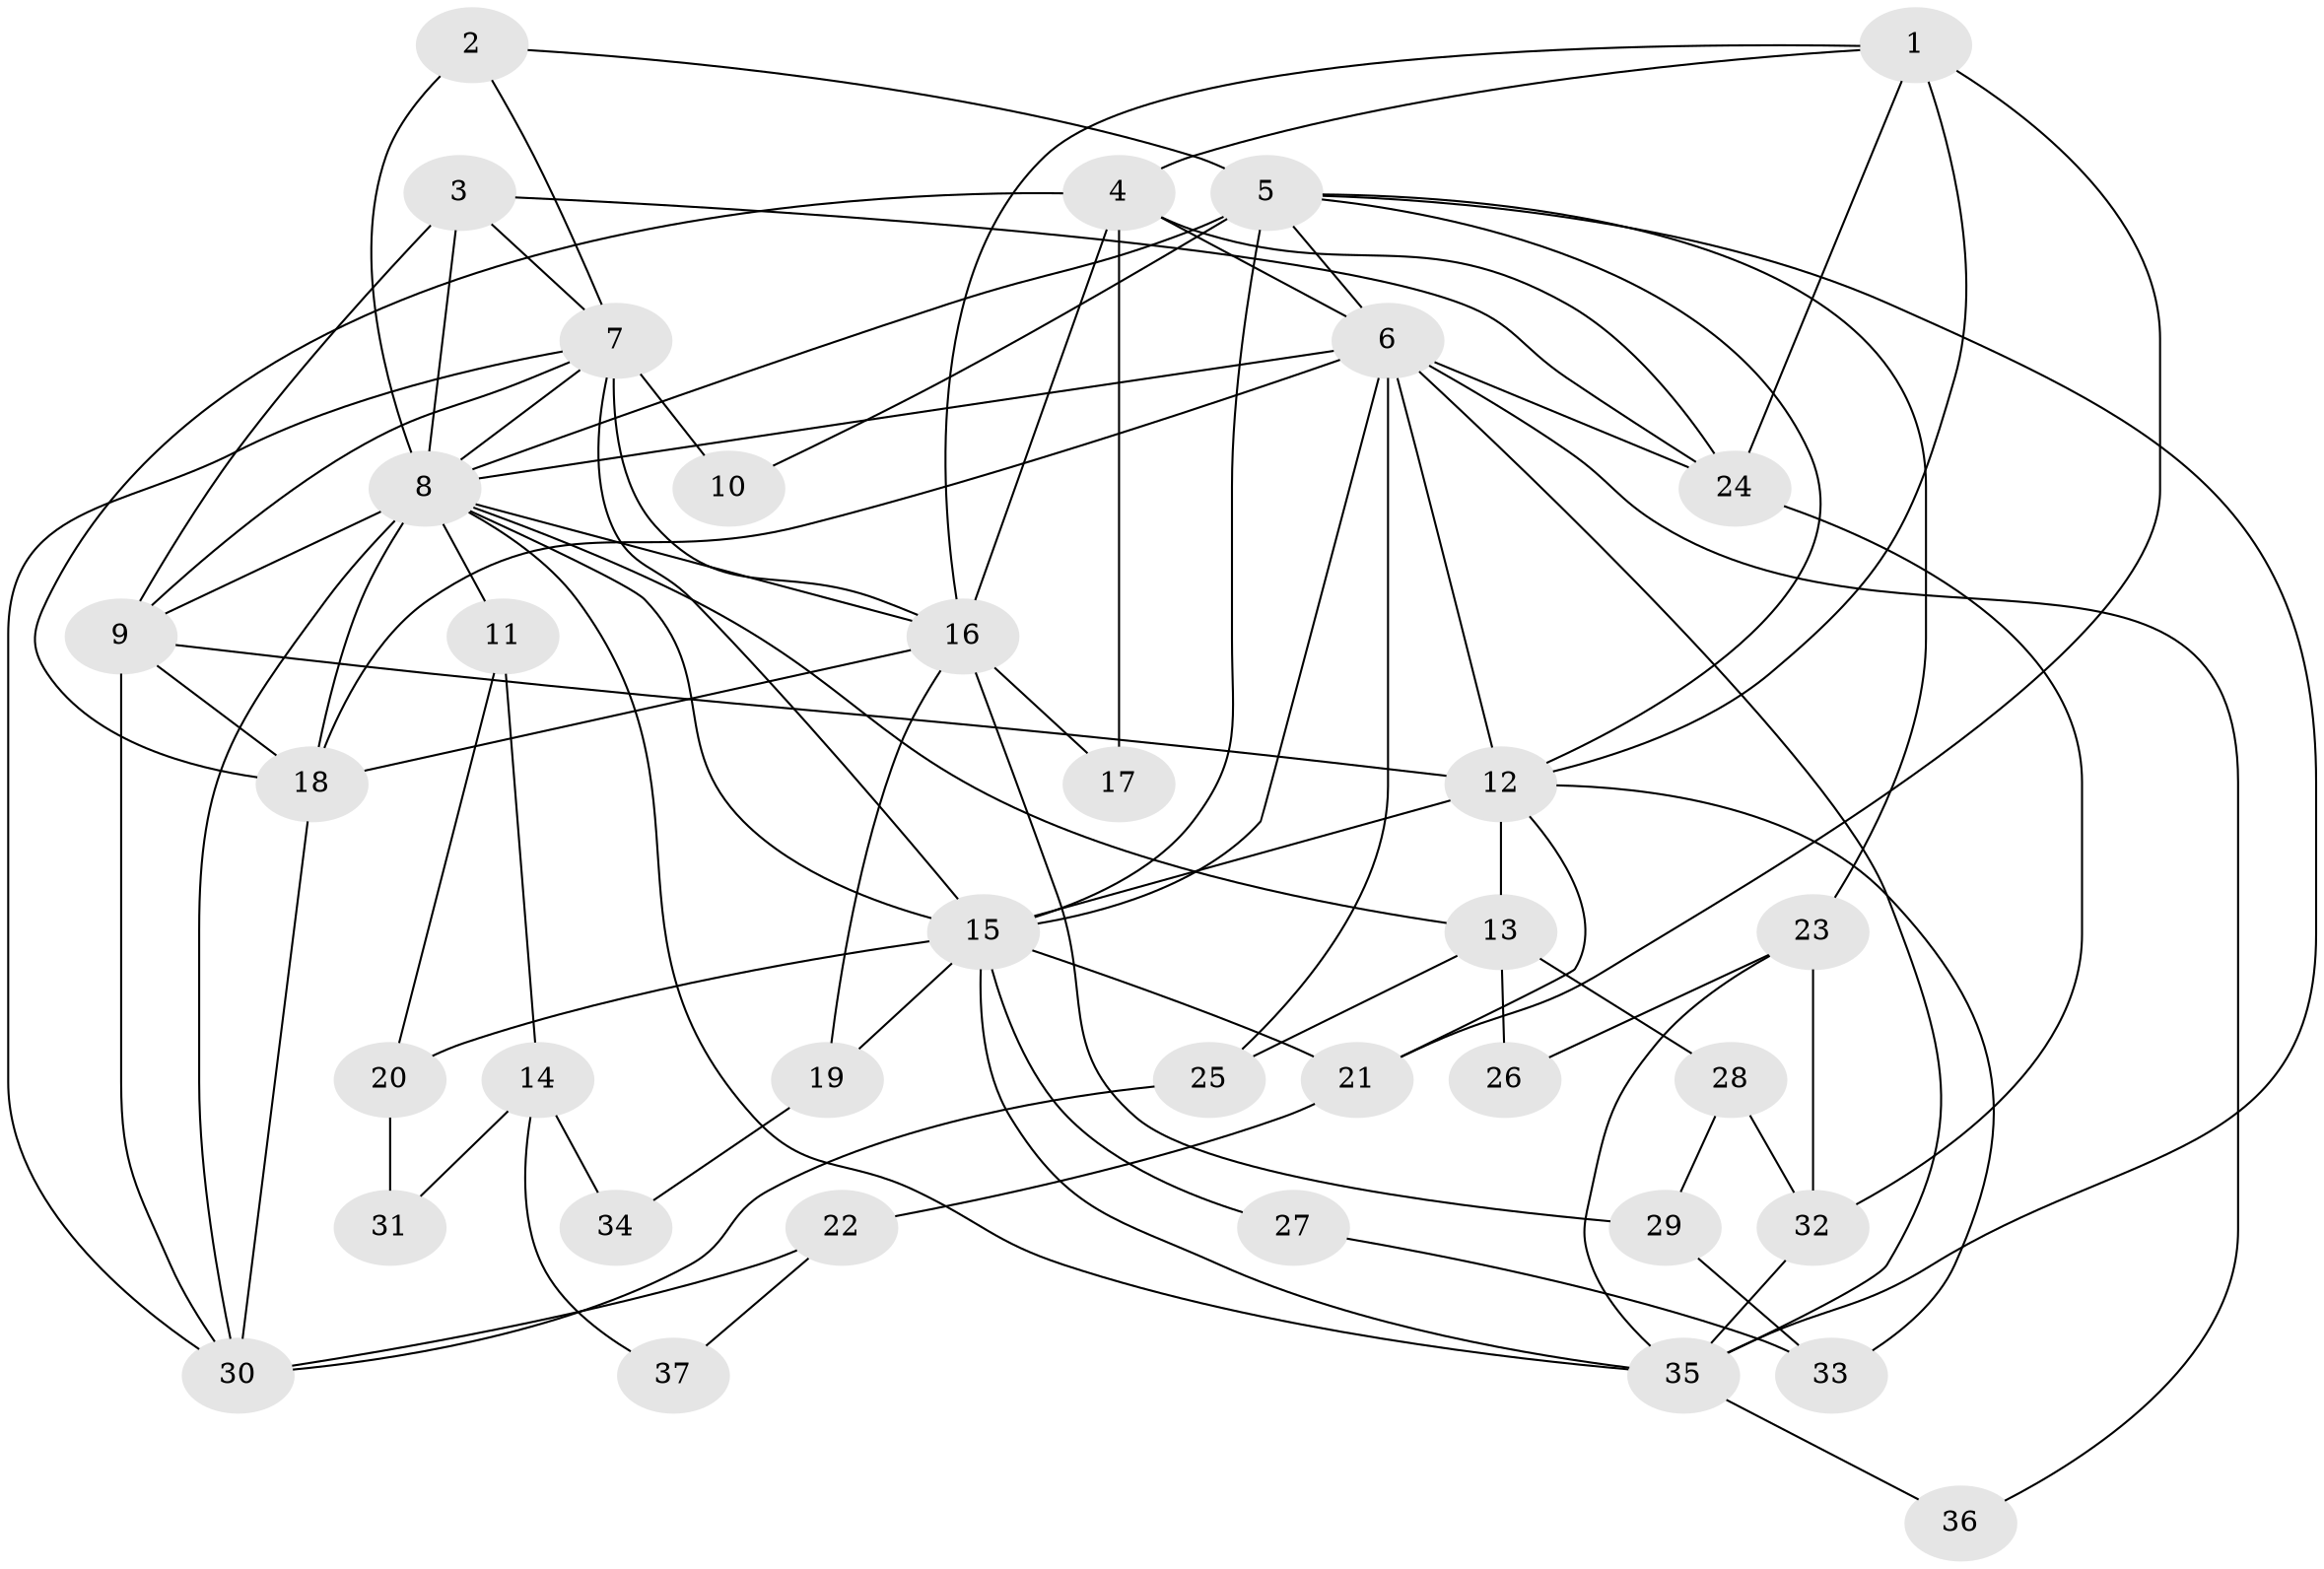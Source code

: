 // original degree distribution, {2: 0.17567567567567569, 6: 0.10810810810810811, 5: 0.20270270270270271, 3: 0.22972972972972974, 4: 0.22972972972972974, 7: 0.05405405405405406}
// Generated by graph-tools (version 1.1) at 2025/36/03/09/25 02:36:20]
// undirected, 37 vertices, 87 edges
graph export_dot {
graph [start="1"]
  node [color=gray90,style=filled];
  1;
  2;
  3;
  4;
  5;
  6;
  7;
  8;
  9;
  10;
  11;
  12;
  13;
  14;
  15;
  16;
  17;
  18;
  19;
  20;
  21;
  22;
  23;
  24;
  25;
  26;
  27;
  28;
  29;
  30;
  31;
  32;
  33;
  34;
  35;
  36;
  37;
  1 -- 4 [weight=1.0];
  1 -- 12 [weight=2.0];
  1 -- 16 [weight=1.0];
  1 -- 21 [weight=1.0];
  1 -- 24 [weight=1.0];
  2 -- 5 [weight=2.0];
  2 -- 7 [weight=1.0];
  2 -- 8 [weight=3.0];
  3 -- 7 [weight=1.0];
  3 -- 8 [weight=3.0];
  3 -- 9 [weight=2.0];
  3 -- 24 [weight=1.0];
  4 -- 6 [weight=1.0];
  4 -- 16 [weight=1.0];
  4 -- 17 [weight=1.0];
  4 -- 18 [weight=1.0];
  4 -- 24 [weight=1.0];
  5 -- 6 [weight=1.0];
  5 -- 8 [weight=1.0];
  5 -- 10 [weight=2.0];
  5 -- 12 [weight=1.0];
  5 -- 15 [weight=2.0];
  5 -- 23 [weight=2.0];
  5 -- 35 [weight=1.0];
  6 -- 8 [weight=1.0];
  6 -- 12 [weight=2.0];
  6 -- 15 [weight=1.0];
  6 -- 18 [weight=1.0];
  6 -- 24 [weight=1.0];
  6 -- 25 [weight=1.0];
  6 -- 35 [weight=1.0];
  6 -- 36 [weight=1.0];
  7 -- 8 [weight=1.0];
  7 -- 9 [weight=2.0];
  7 -- 10 [weight=1.0];
  7 -- 15 [weight=1.0];
  7 -- 16 [weight=1.0];
  7 -- 30 [weight=1.0];
  8 -- 9 [weight=1.0];
  8 -- 11 [weight=2.0];
  8 -- 13 [weight=1.0];
  8 -- 15 [weight=2.0];
  8 -- 16 [weight=1.0];
  8 -- 18 [weight=1.0];
  8 -- 30 [weight=1.0];
  8 -- 35 [weight=1.0];
  9 -- 12 [weight=1.0];
  9 -- 18 [weight=1.0];
  9 -- 30 [weight=1.0];
  11 -- 14 [weight=1.0];
  11 -- 20 [weight=1.0];
  12 -- 13 [weight=1.0];
  12 -- 15 [weight=3.0];
  12 -- 21 [weight=1.0];
  12 -- 33 [weight=1.0];
  13 -- 25 [weight=1.0];
  13 -- 26 [weight=1.0];
  13 -- 28 [weight=1.0];
  14 -- 31 [weight=1.0];
  14 -- 34 [weight=1.0];
  14 -- 37 [weight=1.0];
  15 -- 19 [weight=2.0];
  15 -- 20 [weight=1.0];
  15 -- 21 [weight=1.0];
  15 -- 27 [weight=1.0];
  15 -- 35 [weight=1.0];
  16 -- 17 [weight=1.0];
  16 -- 18 [weight=1.0];
  16 -- 19 [weight=1.0];
  16 -- 29 [weight=1.0];
  18 -- 30 [weight=1.0];
  19 -- 34 [weight=1.0];
  20 -- 31 [weight=1.0];
  21 -- 22 [weight=1.0];
  22 -- 30 [weight=1.0];
  22 -- 37 [weight=1.0];
  23 -- 26 [weight=1.0];
  23 -- 32 [weight=1.0];
  23 -- 35 [weight=1.0];
  24 -- 32 [weight=1.0];
  25 -- 30 [weight=1.0];
  27 -- 33 [weight=1.0];
  28 -- 29 [weight=1.0];
  28 -- 32 [weight=1.0];
  29 -- 33 [weight=1.0];
  32 -- 35 [weight=1.0];
  35 -- 36 [weight=1.0];
}
